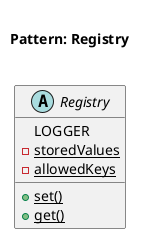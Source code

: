 @startuml
    Title <size:20>\nPattern: Registry\n

    abstract Registry {
        LOGGER
        - {static} storedValues
        - {static} allowedKeys
        + {static} set()
        + {static} get()
    }
@enduml